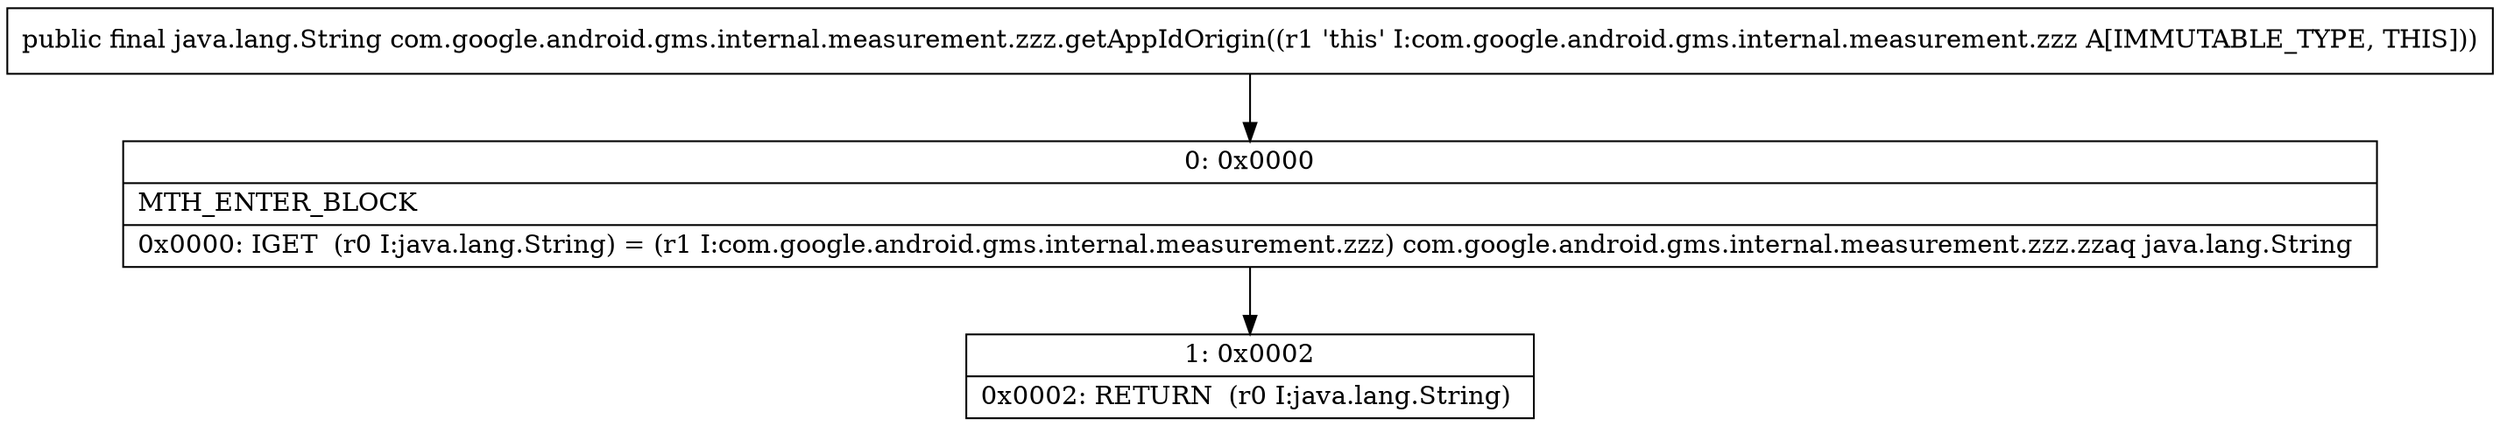 digraph "CFG forcom.google.android.gms.internal.measurement.zzz.getAppIdOrigin()Ljava\/lang\/String;" {
Node_0 [shape=record,label="{0\:\ 0x0000|MTH_ENTER_BLOCK\l|0x0000: IGET  (r0 I:java.lang.String) = (r1 I:com.google.android.gms.internal.measurement.zzz) com.google.android.gms.internal.measurement.zzz.zzaq java.lang.String \l}"];
Node_1 [shape=record,label="{1\:\ 0x0002|0x0002: RETURN  (r0 I:java.lang.String) \l}"];
MethodNode[shape=record,label="{public final java.lang.String com.google.android.gms.internal.measurement.zzz.getAppIdOrigin((r1 'this' I:com.google.android.gms.internal.measurement.zzz A[IMMUTABLE_TYPE, THIS])) }"];
MethodNode -> Node_0;
Node_0 -> Node_1;
}

